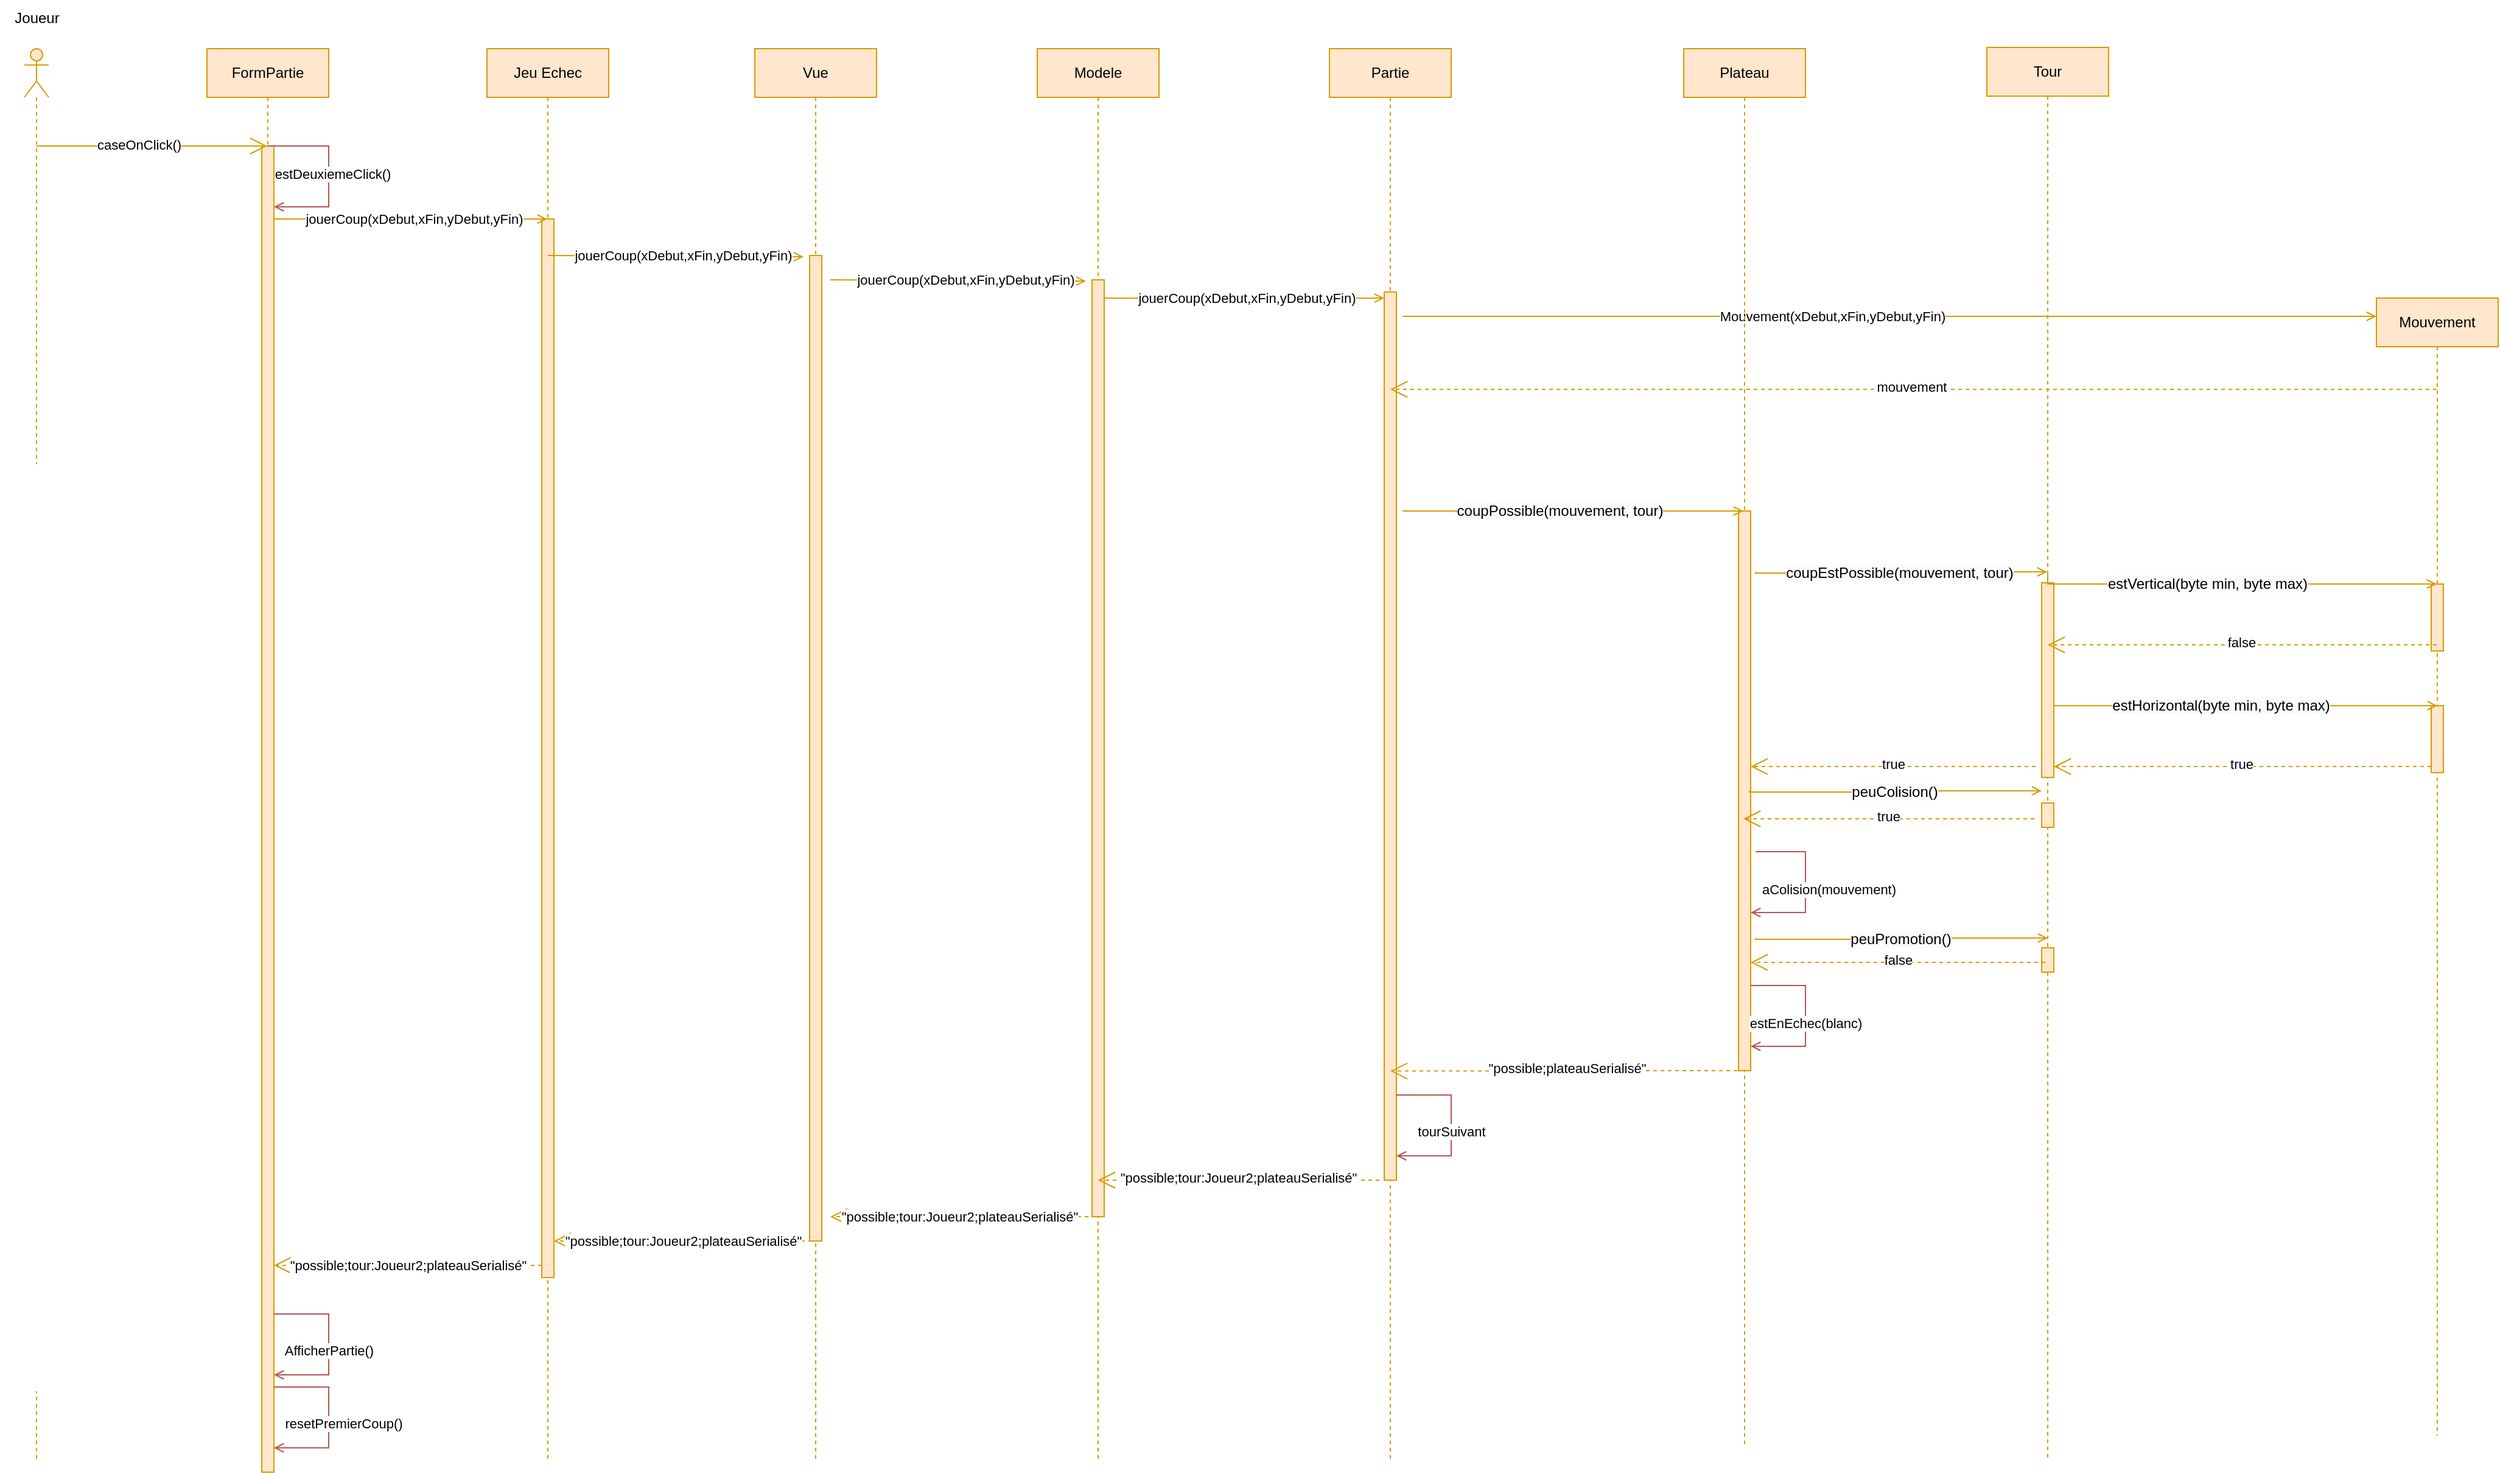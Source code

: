 <mxfile version="26.1.0">
  <diagram name="Page-1" id="c7MBzF5Fkux2hQArZyj8">
    <mxGraphModel dx="2022" dy="631" grid="1" gridSize="10" guides="1" tooltips="1" connect="1" arrows="1" fold="1" page="1" pageScale="1" pageWidth="827" pageHeight="1169" math="0" shadow="0">
      <root>
        <mxCell id="0" />
        <mxCell id="1" parent="0" />
        <mxCell id="GvulQhEinVonRZqq1PHL-5" value="" style="shape=umlLifeline;perimeter=lifelinePerimeter;whiteSpace=wrap;html=1;container=1;dropTarget=0;collapsible=0;recursiveResize=0;outlineConnect=0;portConstraint=eastwest;newEdgeStyle={&quot;curved&quot;:0,&quot;rounded&quot;:0};participant=umlActor;fillColor=#ffe6cc;strokeColor=#d79b00;" parent="1" vertex="1">
          <mxGeometry x="-172" y="380" width="20" height="1160" as="geometry" />
        </mxCell>
        <mxCell id="GvulQhEinVonRZqq1PHL-7" value="Joueur" style="text;html=1;align=center;verticalAlign=middle;resizable=0;points=[];autosize=1;strokeColor=none;fillColor=none;" parent="1" vertex="1">
          <mxGeometry x="-192" y="340" width="60" height="30" as="geometry" />
        </mxCell>
        <mxCell id="GvulQhEinVonRZqq1PHL-8" value="FormPartie" style="shape=umlLifeline;perimeter=lifelinePerimeter;whiteSpace=wrap;html=1;container=1;dropTarget=0;collapsible=0;recursiveResize=0;outlineConnect=0;portConstraint=eastwest;newEdgeStyle={&quot;curved&quot;:0,&quot;rounded&quot;:0};fillColor=#ffe6cc;strokeColor=#d79b00;" parent="1" vertex="1">
          <mxGeometry x="-22" y="380" width="100" height="1170" as="geometry" />
        </mxCell>
        <mxCell id="GvulQhEinVonRZqq1PHL-12" value="" style="html=1;points=[[0,0,0,0,5],[0,1,0,0,-5],[1,0,0,0,5],[1,1,0,0,-5]];perimeter=orthogonalPerimeter;outlineConnect=0;targetShapes=umlLifeline;portConstraint=eastwest;newEdgeStyle={&quot;curved&quot;:0,&quot;rounded&quot;:0};fillColor=#ffe6cc;strokeColor=#d79b00;" parent="GvulQhEinVonRZqq1PHL-8" vertex="1">
          <mxGeometry x="45" y="80" width="10" height="1090" as="geometry" />
        </mxCell>
        <mxCell id="GvulQhEinVonRZqq1PHL-9" value="" style="endArrow=open;endFill=1;endSize=12;html=1;rounded=0;fillColor=#ffe6cc;strokeColor=#d79b00;" parent="1" source="GvulQhEinVonRZqq1PHL-5" target="GvulQhEinVonRZqq1PHL-8" edge="1">
          <mxGeometry width="160" relative="1" as="geometry">
            <mxPoint x="-132" y="510" as="sourcePoint" />
            <mxPoint x="-22" y="510" as="targetPoint" />
            <Array as="points">
              <mxPoint x="-82" y="460" />
            </Array>
          </mxGeometry>
        </mxCell>
        <mxCell id="GvulQhEinVonRZqq1PHL-10" value="caseOnClick()" style="edgeLabel;html=1;align=center;verticalAlign=middle;resizable=0;points=[];" parent="GvulQhEinVonRZqq1PHL-9" vertex="1" connectable="0">
          <mxGeometry x="-0.498" y="1" relative="1" as="geometry">
            <mxPoint x="36" as="offset" />
          </mxGeometry>
        </mxCell>
        <mxCell id="GvulQhEinVonRZqq1PHL-11" value="Jeu Echec" style="shape=umlLifeline;perimeter=lifelinePerimeter;whiteSpace=wrap;html=1;container=1;dropTarget=0;collapsible=0;recursiveResize=0;outlineConnect=0;portConstraint=eastwest;newEdgeStyle={&quot;curved&quot;:0,&quot;rounded&quot;:0};fillColor=#ffe6cc;strokeColor=#d79b00;" parent="1" vertex="1">
          <mxGeometry x="208" y="380" width="100" height="1160" as="geometry" />
        </mxCell>
        <mxCell id="GvulQhEinVonRZqq1PHL-18" value="" style="html=1;points=[[0,0,0,0,5],[0,1,0,0,-5],[1,0,0,0,5],[1,1,0,0,-5]];perimeter=orthogonalPerimeter;outlineConnect=0;targetShapes=umlLifeline;portConstraint=eastwest;newEdgeStyle={&quot;curved&quot;:0,&quot;rounded&quot;:0};fillColor=#ffe6cc;strokeColor=#d79b00;" parent="GvulQhEinVonRZqq1PHL-11" vertex="1">
          <mxGeometry x="45" y="140" width="10" height="870" as="geometry" />
        </mxCell>
        <mxCell id="GvulQhEinVonRZqq1PHL-13" style="edgeStyle=orthogonalEdgeStyle;rounded=0;orthogonalLoop=1;jettySize=auto;html=1;curved=0;endArrow=open;endFill=0;fillColor=#ffe6cc;strokeColor=#d79b00;" parent="1" edge="1">
          <mxGeometry relative="1" as="geometry">
            <mxPoint x="33" y="520" as="sourcePoint" />
            <mxPoint x="257.5" y="520" as="targetPoint" />
            <Array as="points">
              <mxPoint x="158" y="520" />
              <mxPoint x="158" y="520" />
            </Array>
          </mxGeometry>
        </mxCell>
        <mxCell id="GvulQhEinVonRZqq1PHL-14" value="jouerCoup(xDebut,xFin,yDebut,yFin)" style="edgeLabel;html=1;align=center;verticalAlign=middle;resizable=0;points=[];" parent="GvulQhEinVonRZqq1PHL-13" vertex="1" connectable="0">
          <mxGeometry x="-0.518" y="-2" relative="1" as="geometry">
            <mxPoint x="61" y="-2" as="offset" />
          </mxGeometry>
        </mxCell>
        <mxCell id="GvulQhEinVonRZqq1PHL-20" value="" style="endArrow=none;endFill=1;endSize=12;html=1;rounded=0;startArrow=open;startFill=0;fillColor=#f8cecc;strokeColor=#b85450;" parent="1" source="GvulQhEinVonRZqq1PHL-12" edge="1">
          <mxGeometry width="160" relative="1" as="geometry">
            <mxPoint x="38" y="510" as="sourcePoint" />
            <mxPoint x="28" y="460" as="targetPoint" />
            <Array as="points">
              <mxPoint x="78" y="510" />
              <mxPoint x="78" y="460" />
            </Array>
          </mxGeometry>
        </mxCell>
        <mxCell id="GvulQhEinVonRZqq1PHL-21" value="estDeuxiemeClick()" style="edgeLabel;html=1;align=center;verticalAlign=middle;resizable=0;points=[];" parent="GvulQhEinVonRZqq1PHL-20" vertex="1" connectable="0">
          <mxGeometry x="-0.009" y="-3" relative="1" as="geometry">
            <mxPoint as="offset" />
          </mxGeometry>
        </mxCell>
        <mxCell id="GvulQhEinVonRZqq1PHL-34" value="Modele" style="shape=umlLifeline;perimeter=lifelinePerimeter;whiteSpace=wrap;html=1;container=1;dropTarget=0;collapsible=0;recursiveResize=0;outlineConnect=0;portConstraint=eastwest;newEdgeStyle={&quot;curved&quot;:0,&quot;rounded&quot;:0};fillColor=#ffe6cc;strokeColor=#d79b00;" parent="1" vertex="1">
          <mxGeometry x="660" y="380" width="100" height="1160" as="geometry" />
        </mxCell>
        <mxCell id="GvulQhEinVonRZqq1PHL-35" value="" style="html=1;points=[[0,0,0,0,5],[0,1,0,0,-5],[1,0,0,0,5],[1,1,0,0,-5]];perimeter=orthogonalPerimeter;outlineConnect=0;targetShapes=umlLifeline;portConstraint=eastwest;newEdgeStyle={&quot;curved&quot;:0,&quot;rounded&quot;:0};fillColor=#ffe6cc;strokeColor=#d79b00;" parent="GvulQhEinVonRZqq1PHL-34" vertex="1">
          <mxGeometry x="45" y="190" width="10" height="770" as="geometry" />
        </mxCell>
        <mxCell id="GvulQhEinVonRZqq1PHL-36" style="edgeStyle=orthogonalEdgeStyle;rounded=0;orthogonalLoop=1;jettySize=auto;html=1;curved=0;endArrow=open;endFill=0;fillColor=#ffe6cc;strokeColor=#d79b00;" parent="1" edge="1">
          <mxGeometry relative="1" as="geometry">
            <mxPoint x="258" y="550" as="sourcePoint" />
            <mxPoint x="468" y="551" as="targetPoint" />
            <Array as="points" />
          </mxGeometry>
        </mxCell>
        <mxCell id="GvulQhEinVonRZqq1PHL-37" value="jouerCoup(xDebut,xFin,yDebut,yFin)" style="edgeLabel;html=1;align=center;verticalAlign=middle;resizable=0;points=[];" parent="GvulQhEinVonRZqq1PHL-36" vertex="1" connectable="0">
          <mxGeometry x="-0.518" y="-2" relative="1" as="geometry">
            <mxPoint x="60" y="-2" as="offset" />
          </mxGeometry>
        </mxCell>
        <mxCell id="GvulQhEinVonRZqq1PHL-38" value="Partie" style="shape=umlLifeline;perimeter=lifelinePerimeter;whiteSpace=wrap;html=1;container=1;dropTarget=0;collapsible=0;recursiveResize=0;outlineConnect=0;portConstraint=eastwest;newEdgeStyle={&quot;curved&quot;:0,&quot;rounded&quot;:0};fillColor=#ffe6cc;strokeColor=#d79b00;" parent="1" vertex="1">
          <mxGeometry x="900" y="380" width="100" height="1160" as="geometry" />
        </mxCell>
        <mxCell id="GvulQhEinVonRZqq1PHL-39" value="" style="html=1;points=[[0,0,0,0,5],[0,1,0,0,-5],[1,0,0,0,5],[1,1,0,0,-5]];perimeter=orthogonalPerimeter;outlineConnect=0;targetShapes=umlLifeline;portConstraint=eastwest;newEdgeStyle={&quot;curved&quot;:0,&quot;rounded&quot;:0};fillColor=#ffe6cc;strokeColor=#d79b00;" parent="GvulQhEinVonRZqq1PHL-38" vertex="1">
          <mxGeometry x="45" y="200" width="10" height="730" as="geometry" />
        </mxCell>
        <mxCell id="GvulQhEinVonRZqq1PHL-41" style="edgeStyle=orthogonalEdgeStyle;rounded=0;orthogonalLoop=1;jettySize=auto;html=1;curved=0;endArrow=open;endFill=0;fillColor=#ffe6cc;strokeColor=#d79b00;entryX=0;entryY=0;entryDx=0;entryDy=5;entryPerimeter=0;" parent="1" target="GvulQhEinVonRZqq1PHL-39" edge="1">
          <mxGeometry relative="1" as="geometry">
            <mxPoint x="715" y="585" as="sourcePoint" />
            <mxPoint x="939.5" y="585" as="targetPoint" />
            <Array as="points" />
          </mxGeometry>
        </mxCell>
        <mxCell id="GvulQhEinVonRZqq1PHL-42" value="jouerCoup(xDebut,xFin,yDebut,yFin)" style="edgeLabel;html=1;align=center;verticalAlign=middle;resizable=0;points=[];" parent="GvulQhEinVonRZqq1PHL-41" vertex="1" connectable="0">
          <mxGeometry x="-0.518" y="-2" relative="1" as="geometry">
            <mxPoint x="61" y="-2" as="offset" />
          </mxGeometry>
        </mxCell>
        <mxCell id="GvulQhEinVonRZqq1PHL-55" value="Mouvement" style="shape=umlLifeline;perimeter=lifelinePerimeter;whiteSpace=wrap;html=1;container=1;dropTarget=0;collapsible=0;recursiveResize=0;outlineConnect=0;portConstraint=eastwest;newEdgeStyle={&quot;curved&quot;:0,&quot;rounded&quot;:0};fillColor=#ffe6cc;strokeColor=#d79b00;" parent="1" vertex="1">
          <mxGeometry x="1760" y="585" width="100" height="935" as="geometry" />
        </mxCell>
        <mxCell id="GvulQhEinVonRZqq1PHL-84" value="" style="html=1;points=[[0,0,0,0,5],[0,1,0,0,-5],[1,0,0,0,5],[1,1,0,0,-5]];perimeter=orthogonalPerimeter;outlineConnect=0;targetShapes=umlLifeline;portConstraint=eastwest;newEdgeStyle={&quot;curved&quot;:0,&quot;rounded&quot;:0};fillColor=#ffe6cc;strokeColor=#d79b00;" parent="GvulQhEinVonRZqq1PHL-55" vertex="1">
          <mxGeometry x="45" y="235" width="10" height="55" as="geometry" />
        </mxCell>
        <mxCell id="GvulQhEinVonRZqq1PHL-89" value="" style="html=1;points=[[0,0,0,0,5],[0,1,0,0,-5],[1,0,0,0,5],[1,1,0,0,-5]];perimeter=orthogonalPerimeter;outlineConnect=0;targetShapes=umlLifeline;portConstraint=eastwest;newEdgeStyle={&quot;curved&quot;:0,&quot;rounded&quot;:0};fillColor=#ffe6cc;strokeColor=#d79b00;" parent="GvulQhEinVonRZqq1PHL-55" vertex="1">
          <mxGeometry x="45" y="335" width="10" height="55" as="geometry" />
        </mxCell>
        <mxCell id="GvulQhEinVonRZqq1PHL-65" style="edgeStyle=orthogonalEdgeStyle;rounded=0;orthogonalLoop=1;jettySize=auto;html=1;curved=0;endArrow=open;endFill=0;fillColor=#ffe6cc;strokeColor=#d79b00;" parent="1" edge="1">
          <mxGeometry relative="1" as="geometry">
            <mxPoint x="960" y="600" as="sourcePoint" />
            <mxPoint x="1760" y="600" as="targetPoint" />
            <Array as="points" />
          </mxGeometry>
        </mxCell>
        <mxCell id="GvulQhEinVonRZqq1PHL-66" value="Mouvement(xDebut,xFin,yDebut,yFin)" style="edgeLabel;html=1;align=center;verticalAlign=middle;resizable=0;points=[];" parent="GvulQhEinVonRZqq1PHL-65" vertex="1" connectable="0">
          <mxGeometry x="-0.518" y="-2" relative="1" as="geometry">
            <mxPoint x="160" y="-2" as="offset" />
          </mxGeometry>
        </mxCell>
        <mxCell id="GvulQhEinVonRZqq1PHL-67" value="" style="endArrow=open;endFill=1;endSize=12;html=1;rounded=0;fillColor=#ffe6cc;strokeColor=#d79b00;dashed=1;" parent="1" source="GvulQhEinVonRZqq1PHL-55" target="GvulQhEinVonRZqq1PHL-38" edge="1">
          <mxGeometry width="160" relative="1" as="geometry">
            <mxPoint x="1230" y="670" as="sourcePoint" />
            <mxPoint x="1070" y="670" as="targetPoint" />
            <Array as="points">
              <mxPoint x="1380" y="660" />
              <mxPoint x="1190" y="660" />
            </Array>
          </mxGeometry>
        </mxCell>
        <mxCell id="GvulQhEinVonRZqq1PHL-73" value="mouvement" style="edgeLabel;html=1;align=center;verticalAlign=middle;resizable=0;points=[];" parent="GvulQhEinVonRZqq1PHL-67" vertex="1" connectable="0">
          <mxGeometry x="0.005" y="-2" relative="1" as="geometry">
            <mxPoint as="offset" />
          </mxGeometry>
        </mxCell>
        <mxCell id="GvulQhEinVonRZqq1PHL-68" value="Plateau" style="shape=umlLifeline;perimeter=lifelinePerimeter;whiteSpace=wrap;html=1;container=1;dropTarget=0;collapsible=0;recursiveResize=0;outlineConnect=0;portConstraint=eastwest;newEdgeStyle={&quot;curved&quot;:0,&quot;rounded&quot;:0};fillColor=#ffe6cc;strokeColor=#d79b00;" parent="1" vertex="1">
          <mxGeometry x="1191" y="380" width="100" height="1150" as="geometry" />
        </mxCell>
        <mxCell id="GvulQhEinVonRZqq1PHL-69" value="" style="html=1;points=[[0,0,0,0,5],[0,1,0,0,-5],[1,0,0,0,5],[1,1,0,0,-5]];perimeter=orthogonalPerimeter;outlineConnect=0;targetShapes=umlLifeline;portConstraint=eastwest;newEdgeStyle={&quot;curved&quot;:0,&quot;rounded&quot;:0};fillColor=#ffe6cc;strokeColor=#d79b00;" parent="GvulQhEinVonRZqq1PHL-68" vertex="1">
          <mxGeometry x="45" y="380" width="10" height="460" as="geometry" />
        </mxCell>
        <mxCell id="GvulQhEinVonRZqq1PHL-70" style="edgeStyle=orthogonalEdgeStyle;rounded=0;orthogonalLoop=1;jettySize=auto;html=1;curved=0;endArrow=open;endFill=0;fillColor=#ffe6cc;strokeColor=#d79b00;" parent="1" edge="1">
          <mxGeometry relative="1" as="geometry">
            <mxPoint x="960" y="760" as="sourcePoint" />
            <mxPoint x="1240" y="760" as="targetPoint" />
            <Array as="points" />
          </mxGeometry>
        </mxCell>
        <mxCell id="GvulQhEinVonRZqq1PHL-71" value="&lt;span style=&quot;font-size: 12px; text-align: left; text-wrap-mode: wrap; background-color: rgb(251, 251, 251);&quot;&gt;coupPossible(mouvement, tour)&lt;/span&gt;" style="edgeLabel;html=1;align=center;verticalAlign=middle;resizable=0;points=[];" parent="GvulQhEinVonRZqq1PHL-70" vertex="1" connectable="0">
          <mxGeometry x="-0.518" y="-2" relative="1" as="geometry">
            <mxPoint x="61" y="-2" as="offset" />
          </mxGeometry>
        </mxCell>
        <mxCell id="GvulQhEinVonRZqq1PHL-74" value="" style="endArrow=open;endFill=1;endSize=12;html=1;rounded=0;fillColor=#ffe6cc;strokeColor=#d79b00;dashed=1;entryX=0.5;entryY=0.973;entryDx=0;entryDy=0;entryPerimeter=0;" parent="1" edge="1">
          <mxGeometry width="160" relative="1" as="geometry">
            <mxPoint x="1241" y="1220" as="sourcePoint" />
            <mxPoint x="950" y="1220.3" as="targetPoint" />
            <Array as="points">
              <mxPoint x="1201" y="1220" />
            </Array>
          </mxGeometry>
        </mxCell>
        <mxCell id="GvulQhEinVonRZqq1PHL-75" value="&quot;possible;plateauSerialisé&quot;" style="edgeLabel;html=1;align=center;verticalAlign=middle;resizable=0;points=[];" parent="GvulQhEinVonRZqq1PHL-74" vertex="1" connectable="0">
          <mxGeometry x="0.005" y="-2" relative="1" as="geometry">
            <mxPoint as="offset" />
          </mxGeometry>
        </mxCell>
        <mxCell id="GvulQhEinVonRZqq1PHL-76" value="Tour" style="shape=umlLifeline;perimeter=lifelinePerimeter;whiteSpace=wrap;html=1;container=1;dropTarget=0;collapsible=0;recursiveResize=0;outlineConnect=0;portConstraint=eastwest;newEdgeStyle={&quot;curved&quot;:0,&quot;rounded&quot;:0};fillColor=#ffe6cc;strokeColor=#d79b00;" parent="1" vertex="1">
          <mxGeometry x="1440" y="379" width="100" height="1160" as="geometry" />
        </mxCell>
        <mxCell id="GvulQhEinVonRZqq1PHL-77" value="" style="html=1;points=[[0,0,0,0,5],[0,1,0,0,-5],[1,0,0,0,5],[1,1,0,0,-5]];perimeter=orthogonalPerimeter;outlineConnect=0;targetShapes=umlLifeline;portConstraint=eastwest;newEdgeStyle={&quot;curved&quot;:0,&quot;rounded&quot;:0};fillColor=#ffe6cc;strokeColor=#d79b00;" parent="GvulQhEinVonRZqq1PHL-76" vertex="1">
          <mxGeometry x="45" y="440" width="10" height="160" as="geometry" />
        </mxCell>
        <mxCell id="GvulQhEinVonRZqq1PHL-94" value="" style="html=1;points=[[0,0,0,0,5],[0,1,0,0,-5],[1,0,0,0,5],[1,1,0,0,-5]];perimeter=orthogonalPerimeter;outlineConnect=0;targetShapes=umlLifeline;portConstraint=eastwest;newEdgeStyle={&quot;curved&quot;:0,&quot;rounded&quot;:0};fillColor=#ffe6cc;strokeColor=#d79b00;" parent="GvulQhEinVonRZqq1PHL-76" vertex="1">
          <mxGeometry x="45" y="621" width="10" height="20" as="geometry" />
        </mxCell>
        <mxCell id="GvulQhEinVonRZqq1PHL-162" value="" style="html=1;points=[[0,0,0,0,5],[0,1,0,0,-5],[1,0,0,0,5],[1,1,0,0,-5]];perimeter=orthogonalPerimeter;outlineConnect=0;targetShapes=umlLifeline;portConstraint=eastwest;newEdgeStyle={&quot;curved&quot;:0,&quot;rounded&quot;:0};fillColor=#ffe6cc;strokeColor=#d79b00;" parent="GvulQhEinVonRZqq1PHL-76" vertex="1">
          <mxGeometry x="45" y="740" width="10" height="20" as="geometry" />
        </mxCell>
        <mxCell id="GvulQhEinVonRZqq1PHL-78" style="edgeStyle=orthogonalEdgeStyle;rounded=0;orthogonalLoop=1;jettySize=auto;html=1;curved=0;endArrow=open;endFill=0;fillColor=#ffe6cc;strokeColor=#d79b00;" parent="1" target="GvulQhEinVonRZqq1PHL-76" edge="1">
          <mxGeometry relative="1" as="geometry">
            <mxPoint x="1250" y="810" as="sourcePoint" />
            <mxPoint x="1410" y="820" as="targetPoint" />
            <Array as="points">
              <mxPoint x="1250" y="811" />
              <mxPoint x="1346" y="811" />
              <mxPoint x="1346" y="810" />
            </Array>
          </mxGeometry>
        </mxCell>
        <mxCell id="GvulQhEinVonRZqq1PHL-79" value="&lt;span style=&quot;font-size: 12px; text-align: left; text-wrap-mode: wrap; background-color: rgb(251, 251, 251);&quot;&gt;coupEstPossible(mouvement, tour)&lt;/span&gt;" style="edgeLabel;html=1;align=center;verticalAlign=middle;resizable=0;points=[];" parent="GvulQhEinVonRZqq1PHL-78" vertex="1" connectable="0">
          <mxGeometry x="-0.518" y="-2" relative="1" as="geometry">
            <mxPoint x="61" y="-2" as="offset" />
          </mxGeometry>
        </mxCell>
        <mxCell id="GvulQhEinVonRZqq1PHL-82" style="edgeStyle=orthogonalEdgeStyle;rounded=0;orthogonalLoop=1;jettySize=auto;html=1;curved=0;endArrow=open;endFill=0;fillColor=#ffe6cc;strokeColor=#d79b00;" parent="1" target="GvulQhEinVonRZqq1PHL-55" edge="1">
          <mxGeometry relative="1" as="geometry">
            <mxPoint x="1490" y="810" as="sourcePoint" />
            <mxPoint x="1730" y="810" as="targetPoint" />
            <Array as="points">
              <mxPoint x="1490" y="820" />
            </Array>
          </mxGeometry>
        </mxCell>
        <mxCell id="GvulQhEinVonRZqq1PHL-83" value="&lt;span style=&quot;font-size: 12px; text-align: left; text-wrap-mode: wrap; background-color: rgb(251, 251, 251);&quot;&gt;estVertical(byte min, byte max)&lt;/span&gt;" style="edgeLabel;html=1;align=center;verticalAlign=middle;resizable=0;points=[];" parent="GvulQhEinVonRZqq1PHL-82" vertex="1" connectable="0">
          <mxGeometry x="-0.518" y="-2" relative="1" as="geometry">
            <mxPoint x="61" y="-2" as="offset" />
          </mxGeometry>
        </mxCell>
        <mxCell id="GvulQhEinVonRZqq1PHL-85" value="" style="endArrow=open;endFill=1;endSize=12;html=1;rounded=0;fillColor=#ffe6cc;strokeColor=#d79b00;dashed=1;" parent="1" source="GvulQhEinVonRZqq1PHL-55" edge="1">
          <mxGeometry width="160" relative="1" as="geometry">
            <mxPoint x="1770" y="870" as="sourcePoint" />
            <mxPoint x="1490" y="870" as="targetPoint" />
            <Array as="points">
              <mxPoint x="1730" y="870" />
            </Array>
          </mxGeometry>
        </mxCell>
        <mxCell id="GvulQhEinVonRZqq1PHL-86" value="false" style="edgeLabel;html=1;align=center;verticalAlign=middle;resizable=0;points=[];" parent="GvulQhEinVonRZqq1PHL-85" vertex="1" connectable="0">
          <mxGeometry x="0.005" y="-2" relative="1" as="geometry">
            <mxPoint as="offset" />
          </mxGeometry>
        </mxCell>
        <mxCell id="GvulQhEinVonRZqq1PHL-87" style="edgeStyle=orthogonalEdgeStyle;rounded=0;orthogonalLoop=1;jettySize=auto;html=1;curved=0;endArrow=open;endFill=0;fillColor=#ffe6cc;strokeColor=#d79b00;" parent="1" source="GvulQhEinVonRZqq1PHL-77" edge="1">
          <mxGeometry relative="1" as="geometry">
            <mxPoint x="1500" y="910" as="sourcePoint" />
            <mxPoint x="1810" y="920" as="targetPoint" />
            <Array as="points">
              <mxPoint x="1490" y="920" />
            </Array>
          </mxGeometry>
        </mxCell>
        <mxCell id="GvulQhEinVonRZqq1PHL-88" value="&lt;span style=&quot;font-size: 12px; text-align: left; text-wrap-mode: wrap; background-color: rgb(251, 251, 251);&quot;&gt;estHorizontal(byte min, byte max)&lt;/span&gt;" style="edgeLabel;html=1;align=center;verticalAlign=middle;resizable=0;points=[];" parent="GvulQhEinVonRZqq1PHL-87" vertex="1" connectable="0">
          <mxGeometry x="-0.518" y="-2" relative="1" as="geometry">
            <mxPoint x="61" y="-2" as="offset" />
          </mxGeometry>
        </mxCell>
        <mxCell id="GvulQhEinVonRZqq1PHL-90" value="" style="endArrow=open;endFill=1;endSize=12;html=1;rounded=0;fillColor=#ffe6cc;strokeColor=#d79b00;dashed=1;exitX=0;exitY=1;exitDx=0;exitDy=-5;exitPerimeter=0;" parent="1" source="GvulQhEinVonRZqq1PHL-89" target="GvulQhEinVonRZqq1PHL-77" edge="1">
          <mxGeometry width="160" relative="1" as="geometry">
            <mxPoint x="1780" y="970" as="sourcePoint" />
            <mxPoint x="1500" y="970" as="targetPoint" />
            <Array as="points">
              <mxPoint x="1700" y="970" />
            </Array>
          </mxGeometry>
        </mxCell>
        <mxCell id="GvulQhEinVonRZqq1PHL-91" value="true" style="edgeLabel;html=1;align=center;verticalAlign=middle;resizable=0;points=[];" parent="GvulQhEinVonRZqq1PHL-90" vertex="1" connectable="0">
          <mxGeometry x="0.005" y="-2" relative="1" as="geometry">
            <mxPoint as="offset" />
          </mxGeometry>
        </mxCell>
        <mxCell id="GvulQhEinVonRZqq1PHL-92" value="" style="endArrow=open;endFill=1;endSize=12;html=1;rounded=0;fillColor=#ffe6cc;strokeColor=#d79b00;dashed=1;exitX=0;exitY=1;exitDx=0;exitDy=-5;exitPerimeter=0;" parent="1" target="GvulQhEinVonRZqq1PHL-69" edge="1">
          <mxGeometry width="160" relative="1" as="geometry">
            <mxPoint x="1480" y="970" as="sourcePoint" />
            <mxPoint x="1250" y="970" as="targetPoint" />
            <Array as="points">
              <mxPoint x="1375" y="970" />
            </Array>
          </mxGeometry>
        </mxCell>
        <mxCell id="GvulQhEinVonRZqq1PHL-93" value="true" style="edgeLabel;html=1;align=center;verticalAlign=middle;resizable=0;points=[];" parent="GvulQhEinVonRZqq1PHL-92" vertex="1" connectable="0">
          <mxGeometry x="0.005" y="-2" relative="1" as="geometry">
            <mxPoint as="offset" />
          </mxGeometry>
        </mxCell>
        <mxCell id="GvulQhEinVonRZqq1PHL-95" style="edgeStyle=orthogonalEdgeStyle;rounded=0;orthogonalLoop=1;jettySize=auto;html=1;curved=0;endArrow=open;endFill=0;fillColor=#ffe6cc;strokeColor=#d79b00;" parent="1" edge="1">
          <mxGeometry relative="1" as="geometry">
            <mxPoint x="1245" y="990" as="sourcePoint" />
            <mxPoint x="1485" y="990" as="targetPoint" />
            <Array as="points">
              <mxPoint x="1245" y="991" />
              <mxPoint x="1341" y="991" />
              <mxPoint x="1341" y="990" />
            </Array>
          </mxGeometry>
        </mxCell>
        <mxCell id="GvulQhEinVonRZqq1PHL-96" value="&lt;span style=&quot;font-size: 12px; text-align: left; text-wrap-mode: wrap; background-color: rgb(251, 251, 251);&quot;&gt;peuColision()&lt;/span&gt;" style="edgeLabel;html=1;align=center;verticalAlign=middle;resizable=0;points=[];" parent="GvulQhEinVonRZqq1PHL-95" vertex="1" connectable="0">
          <mxGeometry x="-0.518" y="-2" relative="1" as="geometry">
            <mxPoint x="61" y="-2" as="offset" />
          </mxGeometry>
        </mxCell>
        <mxCell id="GvulQhEinVonRZqq1PHL-97" value="" style="endArrow=open;endFill=1;endSize=12;html=1;rounded=0;fillColor=#ffe6cc;strokeColor=#d79b00;dashed=1;exitX=0;exitY=1;exitDx=0;exitDy=-5;exitPerimeter=0;" parent="1" edge="1">
          <mxGeometry width="160" relative="1" as="geometry">
            <mxPoint x="1479" y="1013" as="sourcePoint" />
            <mxPoint x="1240" y="1013" as="targetPoint" />
            <Array as="points">
              <mxPoint x="1374" y="1013" />
            </Array>
          </mxGeometry>
        </mxCell>
        <mxCell id="GvulQhEinVonRZqq1PHL-98" value="true" style="edgeLabel;html=1;align=center;verticalAlign=middle;resizable=0;points=[];" parent="GvulQhEinVonRZqq1PHL-97" vertex="1" connectable="0">
          <mxGeometry x="0.005" y="-2" relative="1" as="geometry">
            <mxPoint as="offset" />
          </mxGeometry>
        </mxCell>
        <mxCell id="GvulQhEinVonRZqq1PHL-99" value="" style="endArrow=none;endFill=1;endSize=12;html=1;rounded=0;startArrow=open;startFill=0;fillColor=#f8cecc;strokeColor=#b85450;" parent="1" edge="1">
          <mxGeometry width="160" relative="1" as="geometry">
            <mxPoint x="1246" y="1090" as="sourcePoint" />
            <mxPoint x="1250" y="1040" as="targetPoint" />
            <Array as="points">
              <mxPoint x="1291" y="1090" />
              <mxPoint x="1291" y="1040" />
            </Array>
          </mxGeometry>
        </mxCell>
        <mxCell id="GvulQhEinVonRZqq1PHL-100" value="aColision(mouvement)" style="edgeLabel;html=1;align=center;verticalAlign=middle;resizable=0;points=[];" parent="GvulQhEinVonRZqq1PHL-99" vertex="1" connectable="0">
          <mxGeometry x="-0.009" y="-3" relative="1" as="geometry">
            <mxPoint x="16" y="3" as="offset" />
          </mxGeometry>
        </mxCell>
        <mxCell id="GvulQhEinVonRZqq1PHL-138" value="" style="endArrow=none;endFill=1;endSize=12;html=1;rounded=0;startArrow=open;startFill=0;fillColor=#f8cecc;strokeColor=#b85450;" parent="1" edge="1">
          <mxGeometry width="160" relative="1" as="geometry">
            <mxPoint x="1246" y="1200" as="sourcePoint" />
            <mxPoint x="1246" y="1150" as="targetPoint" />
            <Array as="points">
              <mxPoint x="1291" y="1200" />
              <mxPoint x="1291" y="1150" />
            </Array>
          </mxGeometry>
        </mxCell>
        <mxCell id="GvulQhEinVonRZqq1PHL-139" value="estEnEchec(blanc)" style="edgeLabel;html=1;align=center;verticalAlign=middle;resizable=0;points=[];" parent="GvulQhEinVonRZqq1PHL-138" vertex="1" connectable="0">
          <mxGeometry x="-0.009" y="-3" relative="1" as="geometry">
            <mxPoint x="-3" y="5" as="offset" />
          </mxGeometry>
        </mxCell>
        <mxCell id="GvulQhEinVonRZqq1PHL-140" value="" style="endArrow=open;endFill=1;endSize=12;html=1;rounded=0;fillColor=#ffe6cc;strokeColor=#d79b00;dashed=1;" parent="1" edge="1">
          <mxGeometry width="160" relative="1" as="geometry">
            <mxPoint x="941" y="1310" as="sourcePoint" />
            <mxPoint x="709.894" y="1310" as="targetPoint" />
            <Array as="points">
              <mxPoint x="901" y="1310" />
            </Array>
          </mxGeometry>
        </mxCell>
        <mxCell id="GvulQhEinVonRZqq1PHL-141" value="&quot;possible;tour:Joueur2;plateauSerialisé&quot;" style="edgeLabel;html=1;align=center;verticalAlign=middle;resizable=0;points=[];" parent="GvulQhEinVonRZqq1PHL-140" vertex="1" connectable="0">
          <mxGeometry x="0.005" y="-2" relative="1" as="geometry">
            <mxPoint as="offset" />
          </mxGeometry>
        </mxCell>
        <mxCell id="GvulQhEinVonRZqq1PHL-142" value="Vue" style="shape=umlLifeline;perimeter=lifelinePerimeter;whiteSpace=wrap;html=1;container=1;dropTarget=0;collapsible=0;recursiveResize=0;outlineConnect=0;portConstraint=eastwest;newEdgeStyle={&quot;curved&quot;:0,&quot;rounded&quot;:0};fillColor=#ffe6cc;strokeColor=#d79b00;" parent="1" vertex="1">
          <mxGeometry x="428" y="380" width="100" height="1160" as="geometry" />
        </mxCell>
        <mxCell id="GvulQhEinVonRZqq1PHL-143" value="" style="html=1;points=[[0,0,0,0,5],[0,1,0,0,-5],[1,0,0,0,5],[1,1,0,0,-5]];perimeter=orthogonalPerimeter;outlineConnect=0;targetShapes=umlLifeline;portConstraint=eastwest;newEdgeStyle={&quot;curved&quot;:0,&quot;rounded&quot;:0};fillColor=#ffe6cc;strokeColor=#d79b00;" parent="GvulQhEinVonRZqq1PHL-142" vertex="1">
          <mxGeometry x="45" y="170" width="10" height="810" as="geometry" />
        </mxCell>
        <mxCell id="GvulQhEinVonRZqq1PHL-146" style="edgeStyle=orthogonalEdgeStyle;rounded=0;orthogonalLoop=1;jettySize=auto;html=1;curved=0;endArrow=open;endFill=0;fillColor=#ffe6cc;strokeColor=#d79b00;" parent="1" edge="1">
          <mxGeometry relative="1" as="geometry">
            <mxPoint x="490" y="570" as="sourcePoint" />
            <mxPoint x="700" y="571" as="targetPoint" />
            <Array as="points" />
          </mxGeometry>
        </mxCell>
        <mxCell id="GvulQhEinVonRZqq1PHL-147" value="jouerCoup(xDebut,xFin,yDebut,yFin)" style="edgeLabel;html=1;align=center;verticalAlign=middle;resizable=0;points=[];" parent="GvulQhEinVonRZqq1PHL-146" vertex="1" connectable="0">
          <mxGeometry x="-0.518" y="-2" relative="1" as="geometry">
            <mxPoint x="60" y="-2" as="offset" />
          </mxGeometry>
        </mxCell>
        <mxCell id="GvulQhEinVonRZqq1PHL-148" value="" style="endArrow=open;endFill=1;endSize=12;html=1;rounded=0;fillColor=#ffe6cc;strokeColor=#d79b00;dashed=1;" parent="1" edge="1">
          <mxGeometry width="160" relative="1" as="geometry">
            <mxPoint x="702" y="1340" as="sourcePoint" />
            <mxPoint x="490" y="1340" as="targetPoint" />
            <Array as="points">
              <mxPoint x="662" y="1340" />
            </Array>
          </mxGeometry>
        </mxCell>
        <mxCell id="GvulQhEinVonRZqq1PHL-149" value="&quot;possible;tour:Joueur2;plateauSerialisé&quot;" style="edgeLabel;html=1;align=center;verticalAlign=middle;resizable=0;points=[];" parent="GvulQhEinVonRZqq1PHL-148" vertex="1" connectable="0">
          <mxGeometry x="0.005" y="-2" relative="1" as="geometry">
            <mxPoint y="2" as="offset" />
          </mxGeometry>
        </mxCell>
        <mxCell id="GvulQhEinVonRZqq1PHL-150" value="" style="endArrow=none;endFill=1;endSize=12;html=1;rounded=0;startArrow=open;startFill=0;fillColor=#f8cecc;strokeColor=#b85450;" parent="1" edge="1">
          <mxGeometry width="160" relative="1" as="geometry">
            <mxPoint x="955" y="1290" as="sourcePoint" />
            <mxPoint x="955" y="1240" as="targetPoint" />
            <Array as="points">
              <mxPoint x="1000" y="1290" />
              <mxPoint x="1000" y="1240" />
            </Array>
          </mxGeometry>
        </mxCell>
        <mxCell id="GvulQhEinVonRZqq1PHL-151" value="tourSuivant" style="edgeLabel;html=1;align=center;verticalAlign=middle;resizable=0;points=[];" parent="GvulQhEinVonRZqq1PHL-150" vertex="1" connectable="0">
          <mxGeometry x="-0.009" y="-3" relative="1" as="geometry">
            <mxPoint x="-3" y="4" as="offset" />
          </mxGeometry>
        </mxCell>
        <mxCell id="GvulQhEinVonRZqq1PHL-152" value="" style="endArrow=open;endFill=1;endSize=12;html=1;rounded=0;fillColor=#ffe6cc;strokeColor=#d79b00;dashed=1;" parent="1" edge="1">
          <mxGeometry width="160" relative="1" as="geometry">
            <mxPoint x="475" y="1360" as="sourcePoint" />
            <mxPoint x="263" y="1360" as="targetPoint" />
            <Array as="points">
              <mxPoint x="435" y="1360" />
            </Array>
          </mxGeometry>
        </mxCell>
        <mxCell id="GvulQhEinVonRZqq1PHL-153" value="&quot;possible;tour:Joueur2;plateauSerialisé&quot;" style="edgeLabel;html=1;align=center;verticalAlign=middle;resizable=0;points=[];" parent="GvulQhEinVonRZqq1PHL-152" vertex="1" connectable="0">
          <mxGeometry x="0.005" y="-2" relative="1" as="geometry">
            <mxPoint y="2" as="offset" />
          </mxGeometry>
        </mxCell>
        <mxCell id="GvulQhEinVonRZqq1PHL-154" value="" style="endArrow=open;endFill=1;endSize=12;html=1;rounded=0;fillColor=#ffe6cc;strokeColor=#d79b00;dashed=1;" parent="1" source="GvulQhEinVonRZqq1PHL-18" edge="1">
          <mxGeometry width="160" relative="1" as="geometry">
            <mxPoint x="245" y="1380" as="sourcePoint" />
            <mxPoint x="33" y="1380" as="targetPoint" />
            <Array as="points">
              <mxPoint x="205" y="1380" />
            </Array>
          </mxGeometry>
        </mxCell>
        <mxCell id="GvulQhEinVonRZqq1PHL-155" value="&quot;possible;tour:Joueur2;plateauSerialisé&quot;" style="edgeLabel;html=1;align=center;verticalAlign=middle;resizable=0;points=[];" parent="GvulQhEinVonRZqq1PHL-154" vertex="1" connectable="0">
          <mxGeometry x="0.005" y="-2" relative="1" as="geometry">
            <mxPoint y="2" as="offset" />
          </mxGeometry>
        </mxCell>
        <mxCell id="GvulQhEinVonRZqq1PHL-156" value="" style="endArrow=none;endFill=1;endSize=12;html=1;rounded=0;startArrow=open;startFill=0;fillColor=#f8cecc;strokeColor=#b85450;" parent="1" edge="1">
          <mxGeometry width="160" relative="1" as="geometry">
            <mxPoint x="33" y="1470" as="sourcePoint" />
            <mxPoint x="33" y="1420" as="targetPoint" />
            <Array as="points">
              <mxPoint x="78" y="1470" />
              <mxPoint x="78" y="1420" />
            </Array>
          </mxGeometry>
        </mxCell>
        <mxCell id="GvulQhEinVonRZqq1PHL-157" value="AfficherPartie()" style="edgeLabel;html=1;align=center;verticalAlign=middle;resizable=0;points=[];" parent="GvulQhEinVonRZqq1PHL-156" vertex="1" connectable="0">
          <mxGeometry x="-0.009" y="-3" relative="1" as="geometry">
            <mxPoint x="-3" y="4" as="offset" />
          </mxGeometry>
        </mxCell>
        <mxCell id="GvulQhEinVonRZqq1PHL-163" style="edgeStyle=orthogonalEdgeStyle;rounded=0;orthogonalLoop=1;jettySize=auto;html=1;curved=0;endArrow=open;endFill=0;fillColor=#ffe6cc;strokeColor=#d79b00;" parent="1" edge="1">
          <mxGeometry relative="1" as="geometry">
            <mxPoint x="1250" y="1111" as="sourcePoint" />
            <mxPoint x="1490" y="1111" as="targetPoint" />
            <Array as="points">
              <mxPoint x="1250" y="1112" />
              <mxPoint x="1346" y="1112" />
              <mxPoint x="1346" y="1111" />
            </Array>
          </mxGeometry>
        </mxCell>
        <mxCell id="GvulQhEinVonRZqq1PHL-164" value="&lt;span style=&quot;font-size: 12px; text-align: left; text-wrap-mode: wrap; background-color: rgb(251, 251, 251);&quot;&gt;peuPromotion()&lt;/span&gt;" style="edgeLabel;html=1;align=center;verticalAlign=middle;resizable=0;points=[];" parent="GvulQhEinVonRZqq1PHL-163" vertex="1" connectable="0">
          <mxGeometry x="-0.518" y="-2" relative="1" as="geometry">
            <mxPoint x="61" y="-2" as="offset" />
          </mxGeometry>
        </mxCell>
        <mxCell id="GvulQhEinVonRZqq1PHL-167" value="" style="endArrow=open;endFill=1;endSize=12;html=1;rounded=0;fillColor=#ffe6cc;strokeColor=#d79b00;dashed=1;exitX=0;exitY=1;exitDx=0;exitDy=-5;exitPerimeter=0;" parent="1" edge="1">
          <mxGeometry width="160" relative="1" as="geometry">
            <mxPoint x="1488" y="1131" as="sourcePoint" />
            <mxPoint x="1246" y="1131" as="targetPoint" />
            <Array as="points">
              <mxPoint x="1383" y="1131" />
            </Array>
          </mxGeometry>
        </mxCell>
        <mxCell id="GvulQhEinVonRZqq1PHL-168" value="false" style="edgeLabel;html=1;align=center;verticalAlign=middle;resizable=0;points=[];" parent="GvulQhEinVonRZqq1PHL-167" vertex="1" connectable="0">
          <mxGeometry x="0.005" y="-2" relative="1" as="geometry">
            <mxPoint as="offset" />
          </mxGeometry>
        </mxCell>
        <mxCell id="GvulQhEinVonRZqq1PHL-169" value="" style="endArrow=none;endFill=1;endSize=12;html=1;rounded=0;startArrow=open;startFill=0;fillColor=#f8cecc;strokeColor=#b85450;" parent="1" edge="1">
          <mxGeometry width="160" relative="1" as="geometry">
            <mxPoint x="33" y="1530" as="sourcePoint" />
            <mxPoint x="33" y="1480" as="targetPoint" />
            <Array as="points">
              <mxPoint x="78" y="1530" />
              <mxPoint x="78" y="1480" />
            </Array>
          </mxGeometry>
        </mxCell>
        <mxCell id="GvulQhEinVonRZqq1PHL-170" value="resetPremierCoup()" style="edgeLabel;html=1;align=center;verticalAlign=middle;resizable=0;points=[];" parent="GvulQhEinVonRZqq1PHL-169" vertex="1" connectable="0">
          <mxGeometry x="-0.009" y="-3" relative="1" as="geometry">
            <mxPoint x="9" y="4" as="offset" />
          </mxGeometry>
        </mxCell>
      </root>
    </mxGraphModel>
  </diagram>
</mxfile>
